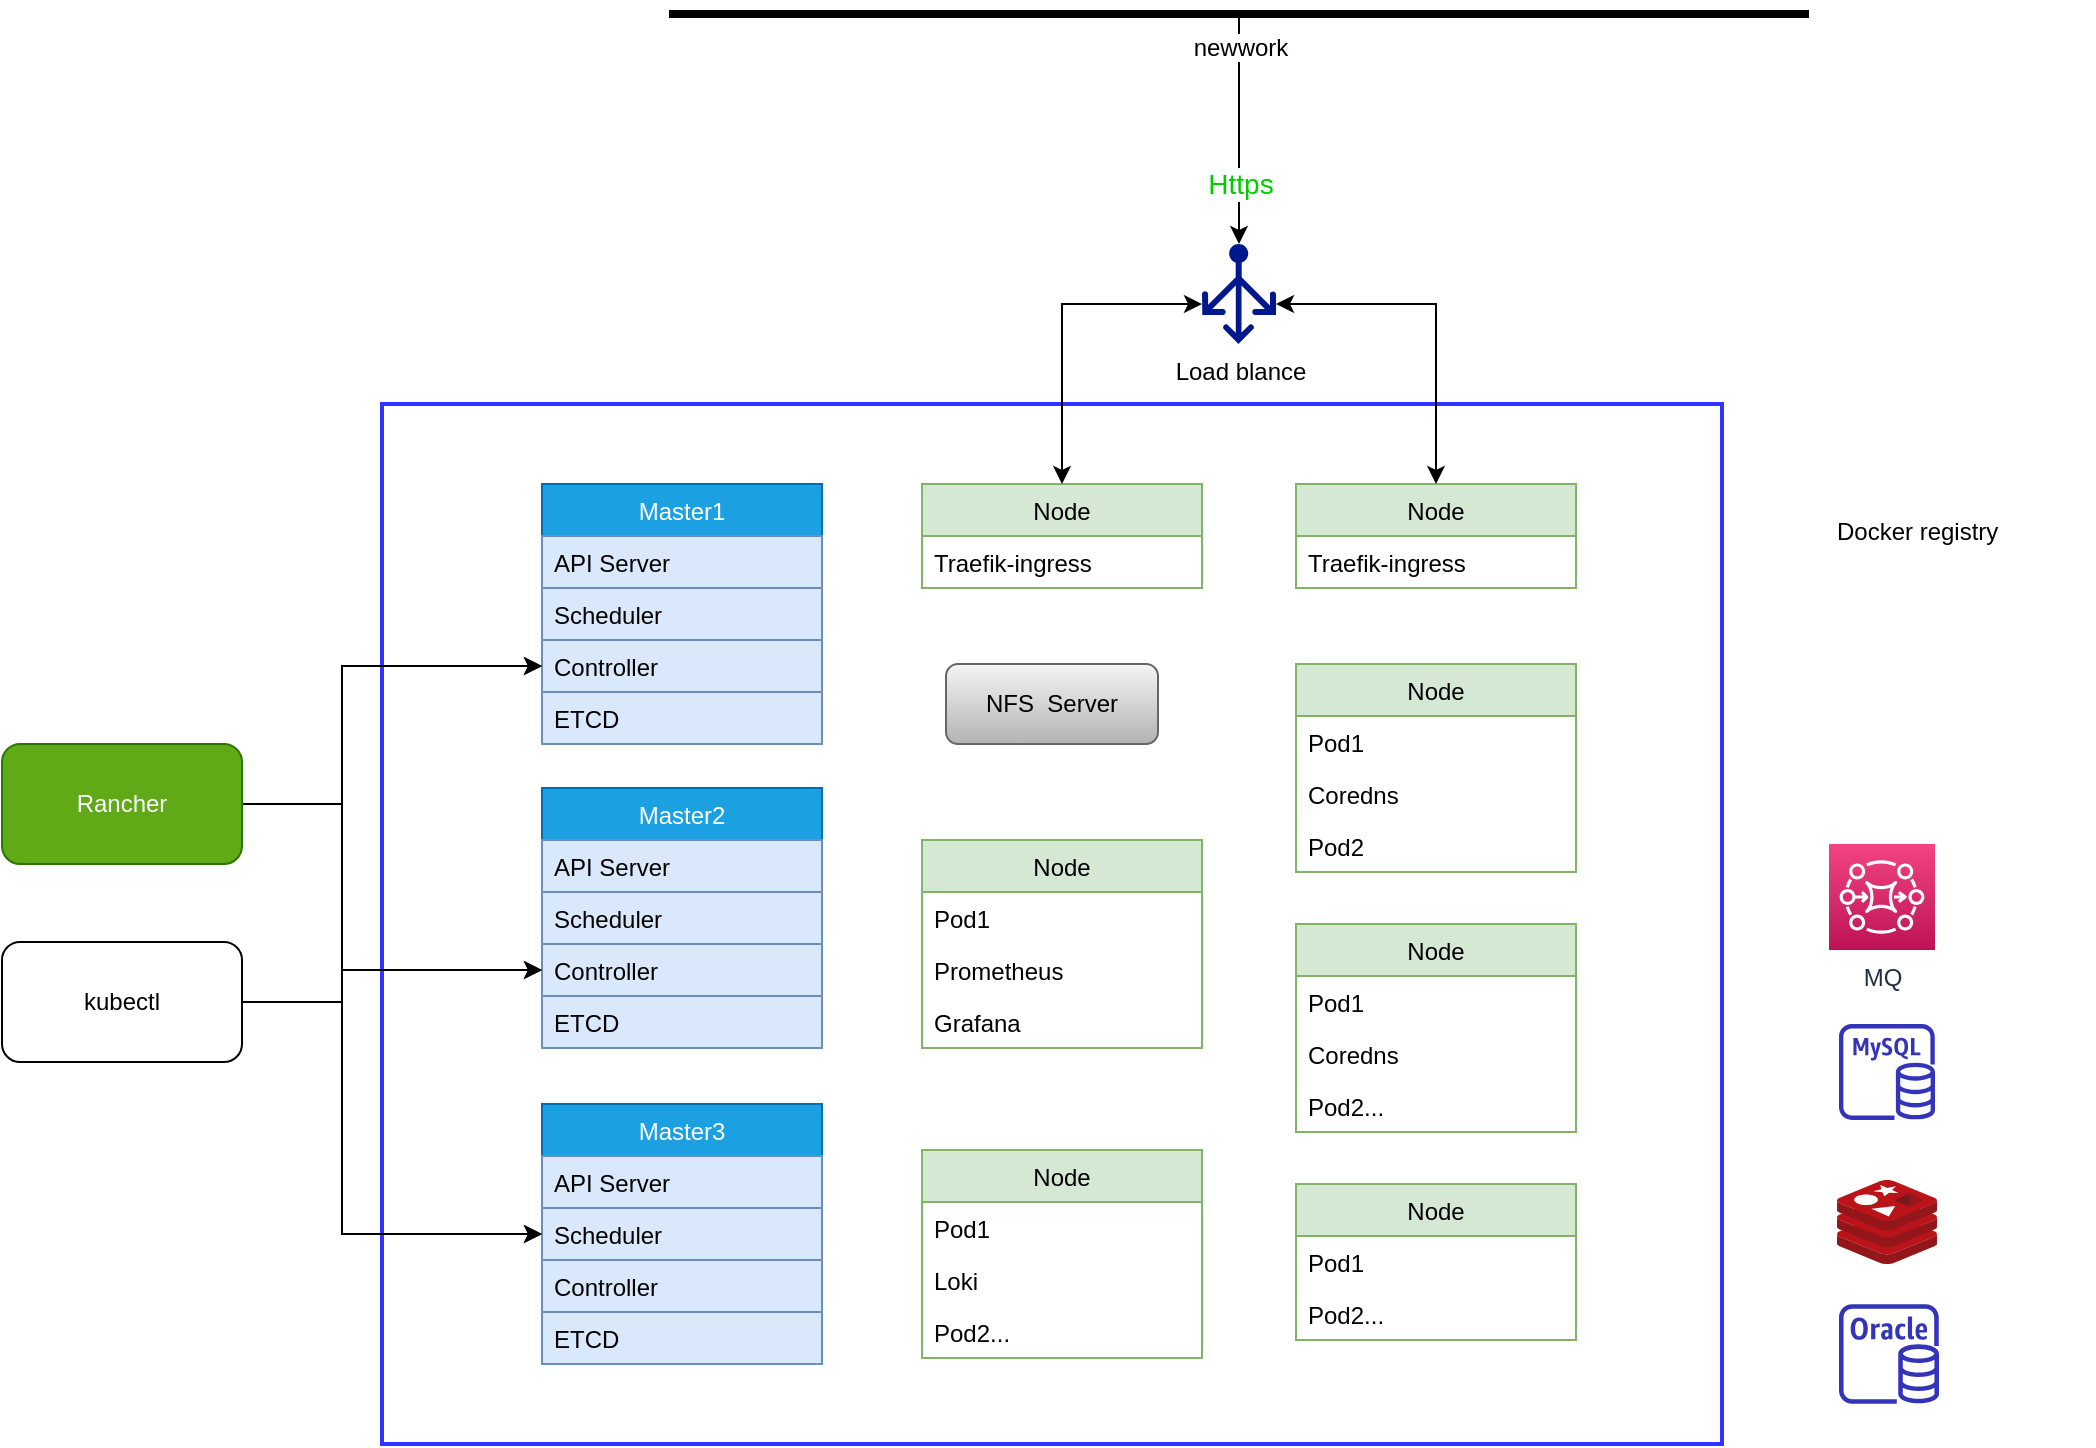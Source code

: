<mxfile version="14.7.4" type="github"><diagram id="_wbJIc1c088jrpUFfp03" name="Page-1"><mxGraphModel dx="1426" dy="853" grid="1" gridSize="10" guides="1" tooltips="1" connect="1" arrows="1" fold="1" page="1" pageScale="1" pageWidth="827" pageHeight="1169" math="0" shadow="0"><root><mxCell id="0"/><mxCell id="1" parent="0"/><mxCell id="wFGHiCNTVyRwfUwmVPfo-52" value="" style="rounded=0;whiteSpace=wrap;html=1;rotation=0;strokeWidth=2;strokeColor=#3333FF;" vertex="1" parent="1"><mxGeometry x="370" y="610" width="670" height="520" as="geometry"/></mxCell><mxCell id="wFGHiCNTVyRwfUwmVPfo-1" value="Master1" style="swimlane;fontStyle=0;childLayout=stackLayout;horizontal=1;startSize=26;fillColor=#1ba1e2;horizontalStack=0;resizeParent=1;resizeParentMax=0;resizeLast=0;collapsible=1;marginBottom=0;strokeColor=#006EAF;fontColor=#ffffff;" vertex="1" parent="1"><mxGeometry x="450" y="650" width="140" height="130" as="geometry"/></mxCell><mxCell id="wFGHiCNTVyRwfUwmVPfo-2" value="API Server" style="text;strokeColor=#6c8ebf;fillColor=#dae8fc;align=left;verticalAlign=top;spacingLeft=4;spacingRight=4;overflow=hidden;rotatable=0;points=[[0,0.5],[1,0.5]];portConstraint=eastwest;" vertex="1" parent="wFGHiCNTVyRwfUwmVPfo-1"><mxGeometry y="26" width="140" height="26" as="geometry"/></mxCell><mxCell id="wFGHiCNTVyRwfUwmVPfo-4" value="Scheduler" style="text;strokeColor=#6c8ebf;fillColor=#dae8fc;align=left;verticalAlign=top;spacingLeft=4;spacingRight=4;overflow=hidden;rotatable=0;points=[[0,0.5],[1,0.5]];portConstraint=eastwest;" vertex="1" parent="wFGHiCNTVyRwfUwmVPfo-1"><mxGeometry y="52" width="140" height="26" as="geometry"/></mxCell><mxCell id="wFGHiCNTVyRwfUwmVPfo-6" value="Controller" style="text;strokeColor=#6c8ebf;fillColor=#dae8fc;align=left;verticalAlign=top;spacingLeft=4;spacingRight=4;overflow=hidden;rotatable=0;points=[[0,0.5],[1,0.5]];portConstraint=eastwest;" vertex="1" parent="wFGHiCNTVyRwfUwmVPfo-1"><mxGeometry y="78" width="140" height="26" as="geometry"/></mxCell><mxCell id="wFGHiCNTVyRwfUwmVPfo-7" value="ETCD" style="text;strokeColor=#6c8ebf;fillColor=#dae8fc;align=left;verticalAlign=top;spacingLeft=4;spacingRight=4;overflow=hidden;rotatable=0;points=[[0,0.5],[1,0.5]];portConstraint=eastwest;" vertex="1" parent="wFGHiCNTVyRwfUwmVPfo-1"><mxGeometry y="104" width="140" height="26" as="geometry"/></mxCell><mxCell id="wFGHiCNTVyRwfUwmVPfo-8" value="Master2" style="swimlane;fontStyle=0;childLayout=stackLayout;horizontal=1;startSize=26;fillColor=#1ba1e2;horizontalStack=0;resizeParent=1;resizeParentMax=0;resizeLast=0;collapsible=1;marginBottom=0;strokeColor=#006EAF;fontColor=#ffffff;" vertex="1" parent="1"><mxGeometry x="450" y="802" width="140" height="130" as="geometry"/></mxCell><mxCell id="wFGHiCNTVyRwfUwmVPfo-9" value="API Server" style="text;strokeColor=#6c8ebf;fillColor=#dae8fc;align=left;verticalAlign=top;spacingLeft=4;spacingRight=4;overflow=hidden;rotatable=0;points=[[0,0.5],[1,0.5]];portConstraint=eastwest;" vertex="1" parent="wFGHiCNTVyRwfUwmVPfo-8"><mxGeometry y="26" width="140" height="26" as="geometry"/></mxCell><mxCell id="wFGHiCNTVyRwfUwmVPfo-10" value="Scheduler" style="text;strokeColor=#6c8ebf;fillColor=#dae8fc;align=left;verticalAlign=top;spacingLeft=4;spacingRight=4;overflow=hidden;rotatable=0;points=[[0,0.5],[1,0.5]];portConstraint=eastwest;" vertex="1" parent="wFGHiCNTVyRwfUwmVPfo-8"><mxGeometry y="52" width="140" height="26" as="geometry"/></mxCell><mxCell id="wFGHiCNTVyRwfUwmVPfo-11" value="Controller" style="text;strokeColor=#6c8ebf;fillColor=#dae8fc;align=left;verticalAlign=top;spacingLeft=4;spacingRight=4;overflow=hidden;rotatable=0;points=[[0,0.5],[1,0.5]];portConstraint=eastwest;" vertex="1" parent="wFGHiCNTVyRwfUwmVPfo-8"><mxGeometry y="78" width="140" height="26" as="geometry"/></mxCell><mxCell id="wFGHiCNTVyRwfUwmVPfo-12" value="ETCD" style="text;strokeColor=#6c8ebf;fillColor=#dae8fc;align=left;verticalAlign=top;spacingLeft=4;spacingRight=4;overflow=hidden;rotatable=0;points=[[0,0.5],[1,0.5]];portConstraint=eastwest;" vertex="1" parent="wFGHiCNTVyRwfUwmVPfo-8"><mxGeometry y="104" width="140" height="26" as="geometry"/></mxCell><mxCell id="wFGHiCNTVyRwfUwmVPfo-13" value="Master3" style="swimlane;fontStyle=0;childLayout=stackLayout;horizontal=1;startSize=26;fillColor=#1ba1e2;horizontalStack=0;resizeParent=1;resizeParentMax=0;resizeLast=0;collapsible=1;marginBottom=0;strokeColor=#006EAF;fontColor=#ffffff;" vertex="1" parent="1"><mxGeometry x="450" y="960" width="140" height="130" as="geometry"/></mxCell><mxCell id="wFGHiCNTVyRwfUwmVPfo-14" value="API Server" style="text;strokeColor=#6c8ebf;fillColor=#dae8fc;align=left;verticalAlign=top;spacingLeft=4;spacingRight=4;overflow=hidden;rotatable=0;points=[[0,0.5],[1,0.5]];portConstraint=eastwest;" vertex="1" parent="wFGHiCNTVyRwfUwmVPfo-13"><mxGeometry y="26" width="140" height="26" as="geometry"/></mxCell><mxCell id="wFGHiCNTVyRwfUwmVPfo-15" value="Scheduler" style="text;strokeColor=#6c8ebf;fillColor=#dae8fc;align=left;verticalAlign=top;spacingLeft=4;spacingRight=4;overflow=hidden;rotatable=0;points=[[0,0.5],[1,0.5]];portConstraint=eastwest;" vertex="1" parent="wFGHiCNTVyRwfUwmVPfo-13"><mxGeometry y="52" width="140" height="26" as="geometry"/></mxCell><mxCell id="wFGHiCNTVyRwfUwmVPfo-16" value="Controller" style="text;strokeColor=#6c8ebf;fillColor=#dae8fc;align=left;verticalAlign=top;spacingLeft=4;spacingRight=4;overflow=hidden;rotatable=0;points=[[0,0.5],[1,0.5]];portConstraint=eastwest;" vertex="1" parent="wFGHiCNTVyRwfUwmVPfo-13"><mxGeometry y="78" width="140" height="26" as="geometry"/></mxCell><mxCell id="wFGHiCNTVyRwfUwmVPfo-17" value="ETCD" style="text;strokeColor=#6c8ebf;fillColor=#dae8fc;align=left;verticalAlign=top;spacingLeft=4;spacingRight=4;overflow=hidden;rotatable=0;points=[[0,0.5],[1,0.5]];portConstraint=eastwest;" vertex="1" parent="wFGHiCNTVyRwfUwmVPfo-13"><mxGeometry y="104" width="140" height="26" as="geometry"/></mxCell><mxCell id="wFGHiCNTVyRwfUwmVPfo-19" value="Node" style="swimlane;fontStyle=0;childLayout=stackLayout;horizontal=1;startSize=26;horizontalStack=0;resizeParent=1;resizeParentMax=0;resizeLast=0;collapsible=1;marginBottom=0;fillColor=#d5e8d4;strokeColor=#82b366;" vertex="1" parent="1"><mxGeometry x="640" y="650" width="140" height="52" as="geometry"/></mxCell><mxCell id="wFGHiCNTVyRwfUwmVPfo-20" value="Traefik-ingress" style="text;strokeColor=none;fillColor=none;align=left;verticalAlign=top;spacingLeft=4;spacingRight=4;overflow=hidden;rotatable=0;points=[[0,0.5],[1,0.5]];portConstraint=eastwest;" vertex="1" parent="wFGHiCNTVyRwfUwmVPfo-19"><mxGeometry y="26" width="140" height="26" as="geometry"/></mxCell><mxCell id="wFGHiCNTVyRwfUwmVPfo-27" value="Node" style="swimlane;fontStyle=0;childLayout=stackLayout;horizontal=1;startSize=26;horizontalStack=0;resizeParent=1;resizeParentMax=0;resizeLast=0;collapsible=1;marginBottom=0;fillColor=#d5e8d4;strokeColor=#82b366;" vertex="1" parent="1"><mxGeometry x="827" y="650" width="140" height="52" as="geometry"/></mxCell><mxCell id="wFGHiCNTVyRwfUwmVPfo-28" value="Traefik-ingress" style="text;strokeColor=none;fillColor=none;align=left;verticalAlign=top;spacingLeft=4;spacingRight=4;overflow=hidden;rotatable=0;points=[[0,0.5],[1,0.5]];portConstraint=eastwest;" vertex="1" parent="wFGHiCNTVyRwfUwmVPfo-27"><mxGeometry y="26" width="140" height="26" as="geometry"/></mxCell><mxCell id="wFGHiCNTVyRwfUwmVPfo-29" value="Node" style="swimlane;fontStyle=0;childLayout=stackLayout;horizontal=1;startSize=26;horizontalStack=0;resizeParent=1;resizeParentMax=0;resizeLast=0;collapsible=1;marginBottom=0;fillColor=#d5e8d4;strokeColor=#82b366;" vertex="1" parent="1"><mxGeometry x="827" y="740" width="140" height="104" as="geometry"/></mxCell><mxCell id="wFGHiCNTVyRwfUwmVPfo-30" value="Pod1" style="text;strokeColor=none;fillColor=none;align=left;verticalAlign=top;spacingLeft=4;spacingRight=4;overflow=hidden;rotatable=0;points=[[0,0.5],[1,0.5]];portConstraint=eastwest;" vertex="1" parent="wFGHiCNTVyRwfUwmVPfo-29"><mxGeometry y="26" width="140" height="26" as="geometry"/></mxCell><mxCell id="wFGHiCNTVyRwfUwmVPfo-33" value="Coredns" style="text;strokeColor=none;fillColor=none;align=left;verticalAlign=top;spacingLeft=4;spacingRight=4;overflow=hidden;rotatable=0;points=[[0,0.5],[1,0.5]];portConstraint=eastwest;" vertex="1" parent="wFGHiCNTVyRwfUwmVPfo-29"><mxGeometry y="52" width="140" height="26" as="geometry"/></mxCell><mxCell id="wFGHiCNTVyRwfUwmVPfo-64" value="Pod2" style="text;strokeColor=none;fillColor=none;align=left;verticalAlign=top;spacingLeft=4;spacingRight=4;overflow=hidden;rotatable=0;points=[[0,0.5],[1,0.5]];portConstraint=eastwest;" vertex="1" parent="wFGHiCNTVyRwfUwmVPfo-29"><mxGeometry y="78" width="140" height="26" as="geometry"/></mxCell><mxCell id="wFGHiCNTVyRwfUwmVPfo-34" value="Node" style="swimlane;fontStyle=0;childLayout=stackLayout;horizontal=1;startSize=26;horizontalStack=0;resizeParent=1;resizeParentMax=0;resizeLast=0;collapsible=1;marginBottom=0;fillColor=#d5e8d4;strokeColor=#82b366;" vertex="1" parent="1"><mxGeometry x="827" y="870" width="140" height="104" as="geometry"/></mxCell><mxCell id="wFGHiCNTVyRwfUwmVPfo-35" value="Pod1" style="text;strokeColor=none;fillColor=none;align=left;verticalAlign=top;spacingLeft=4;spacingRight=4;overflow=hidden;rotatable=0;points=[[0,0.5],[1,0.5]];portConstraint=eastwest;" vertex="1" parent="wFGHiCNTVyRwfUwmVPfo-34"><mxGeometry y="26" width="140" height="26" as="geometry"/></mxCell><mxCell id="wFGHiCNTVyRwfUwmVPfo-36" value="Coredns" style="text;strokeColor=none;fillColor=none;align=left;verticalAlign=top;spacingLeft=4;spacingRight=4;overflow=hidden;rotatable=0;points=[[0,0.5],[1,0.5]];portConstraint=eastwest;" vertex="1" parent="wFGHiCNTVyRwfUwmVPfo-34"><mxGeometry y="52" width="140" height="26" as="geometry"/></mxCell><mxCell id="wFGHiCNTVyRwfUwmVPfo-68" value="Pod2..." style="text;strokeColor=none;fillColor=none;align=left;verticalAlign=top;spacingLeft=4;spacingRight=4;overflow=hidden;rotatable=0;points=[[0,0.5],[1,0.5]];portConstraint=eastwest;" vertex="1" parent="wFGHiCNTVyRwfUwmVPfo-34"><mxGeometry y="78" width="140" height="26" as="geometry"/></mxCell><mxCell id="wFGHiCNTVyRwfUwmVPfo-37" value="Node" style="swimlane;fontStyle=0;childLayout=stackLayout;horizontal=1;startSize=26;horizontalStack=0;resizeParent=1;resizeParentMax=0;resizeLast=0;collapsible=1;marginBottom=0;fillColor=#d5e8d4;strokeColor=#82b366;" vertex="1" parent="1"><mxGeometry x="827" y="1000" width="140" height="78" as="geometry"/></mxCell><mxCell id="wFGHiCNTVyRwfUwmVPfo-38" value="Pod1" style="text;strokeColor=none;fillColor=none;align=left;verticalAlign=top;spacingLeft=4;spacingRight=4;overflow=hidden;rotatable=0;points=[[0,0.5],[1,0.5]];portConstraint=eastwest;" vertex="1" parent="wFGHiCNTVyRwfUwmVPfo-37"><mxGeometry y="26" width="140" height="26" as="geometry"/></mxCell><mxCell id="wFGHiCNTVyRwfUwmVPfo-39" value="Pod2..." style="text;strokeColor=none;fillColor=none;align=left;verticalAlign=top;spacingLeft=4;spacingRight=4;overflow=hidden;rotatable=0;points=[[0,0.5],[1,0.5]];portConstraint=eastwest;" vertex="1" parent="wFGHiCNTVyRwfUwmVPfo-37"><mxGeometry y="52" width="140" height="26" as="geometry"/></mxCell><mxCell id="wFGHiCNTVyRwfUwmVPfo-41" value="NFS &amp;nbsp;Server" style="rounded=1;whiteSpace=wrap;html=1;gradientColor=#b3b3b3;fillColor=#f5f5f5;strokeColor=#666666;" vertex="1" parent="1"><mxGeometry x="652" y="740" width="106" height="40" as="geometry"/></mxCell><mxCell id="wFGHiCNTVyRwfUwmVPfo-44" style="edgeStyle=orthogonalEdgeStyle;rounded=0;orthogonalLoop=1;jettySize=auto;html=1;" edge="1" parent="1" source="wFGHiCNTVyRwfUwmVPfo-42" target="wFGHiCNTVyRwfUwmVPfo-6"><mxGeometry relative="1" as="geometry"><Array as="points"><mxPoint x="350" y="810"/><mxPoint x="350" y="741"/></Array></mxGeometry></mxCell><mxCell id="wFGHiCNTVyRwfUwmVPfo-45" style="edgeStyle=orthogonalEdgeStyle;rounded=0;orthogonalLoop=1;jettySize=auto;html=1;entryX=0;entryY=0.5;entryDx=0;entryDy=0;" edge="1" parent="1" source="wFGHiCNTVyRwfUwmVPfo-42" target="wFGHiCNTVyRwfUwmVPfo-11"><mxGeometry relative="1" as="geometry"><Array as="points"><mxPoint x="350" y="810"/><mxPoint x="350" y="893"/></Array></mxGeometry></mxCell><mxCell id="wFGHiCNTVyRwfUwmVPfo-50" style="edgeStyle=orthogonalEdgeStyle;rounded=0;orthogonalLoop=1;jettySize=auto;html=1;entryX=0;entryY=0.5;entryDx=0;entryDy=0;" edge="1" parent="1" source="wFGHiCNTVyRwfUwmVPfo-42" target="wFGHiCNTVyRwfUwmVPfo-15"><mxGeometry relative="1" as="geometry"><Array as="points"><mxPoint x="350" y="810"/><mxPoint x="350" y="1025"/></Array></mxGeometry></mxCell><mxCell id="wFGHiCNTVyRwfUwmVPfo-42" value="Rancher" style="rounded=1;whiteSpace=wrap;html=1;fillColor=#60a917;strokeColor=#2D7600;fontColor=#ffffff;" vertex="1" parent="1"><mxGeometry x="180" y="780" width="120" height="60" as="geometry"/></mxCell><mxCell id="wFGHiCNTVyRwfUwmVPfo-47" style="edgeStyle=orthogonalEdgeStyle;rounded=0;orthogonalLoop=1;jettySize=auto;html=1;" edge="1" parent="1" source="wFGHiCNTVyRwfUwmVPfo-43" target="wFGHiCNTVyRwfUwmVPfo-6"><mxGeometry relative="1" as="geometry"><Array as="points"><mxPoint x="350" y="909"/><mxPoint x="350" y="741"/></Array></mxGeometry></mxCell><mxCell id="wFGHiCNTVyRwfUwmVPfo-48" style="edgeStyle=orthogonalEdgeStyle;rounded=0;orthogonalLoop=1;jettySize=auto;html=1;entryX=0;entryY=0.5;entryDx=0;entryDy=0;" edge="1" parent="1" source="wFGHiCNTVyRwfUwmVPfo-43" target="wFGHiCNTVyRwfUwmVPfo-11"><mxGeometry relative="1" as="geometry"><Array as="points"><mxPoint x="350" y="909"/><mxPoint x="350" y="893"/></Array></mxGeometry></mxCell><mxCell id="wFGHiCNTVyRwfUwmVPfo-49" style="edgeStyle=orthogonalEdgeStyle;rounded=0;orthogonalLoop=1;jettySize=auto;html=1;entryX=0;entryY=0.5;entryDx=0;entryDy=0;" edge="1" parent="1" source="wFGHiCNTVyRwfUwmVPfo-43" target="wFGHiCNTVyRwfUwmVPfo-15"><mxGeometry relative="1" as="geometry"><Array as="points"><mxPoint x="350" y="909"/><mxPoint x="350" y="1025"/></Array></mxGeometry></mxCell><mxCell id="wFGHiCNTVyRwfUwmVPfo-43" value="kubectl" style="rounded=1;whiteSpace=wrap;html=1;" vertex="1" parent="1"><mxGeometry x="180" y="879" width="120" height="60" as="geometry"/></mxCell><mxCell id="wFGHiCNTVyRwfUwmVPfo-57" style="edgeStyle=orthogonalEdgeStyle;rounded=0;orthogonalLoop=1;jettySize=auto;html=1;startArrow=classic;startFill=1;" edge="1" parent="1" source="wFGHiCNTVyRwfUwmVPfo-54" target="wFGHiCNTVyRwfUwmVPfo-19"><mxGeometry relative="1" as="geometry"><Array as="points"><mxPoint x="710" y="560"/></Array></mxGeometry></mxCell><mxCell id="wFGHiCNTVyRwfUwmVPfo-58" style="edgeStyle=orthogonalEdgeStyle;rounded=0;orthogonalLoop=1;jettySize=auto;html=1;startArrow=classic;startFill=1;" edge="1" parent="1" source="wFGHiCNTVyRwfUwmVPfo-54" target="wFGHiCNTVyRwfUwmVPfo-27"><mxGeometry relative="1" as="geometry"><Array as="points"><mxPoint x="897" y="560"/></Array></mxGeometry></mxCell><mxCell id="wFGHiCNTVyRwfUwmVPfo-54" value="Load blance" style="aspect=fixed;pointerEvents=1;shadow=0;dashed=0;html=1;strokeColor=none;labelPosition=center;verticalLabelPosition=bottom;verticalAlign=top;align=center;fillColor=#00188D;shape=mxgraph.azure.load_balancer_generic" vertex="1" parent="1"><mxGeometry x="780" y="530" width="37" height="50" as="geometry"/></mxCell><mxCell id="wFGHiCNTVyRwfUwmVPfo-56" style="edgeStyle=orthogonalEdgeStyle;rounded=0;orthogonalLoop=1;jettySize=auto;html=1;entryX=0.5;entryY=0;entryDx=0;entryDy=0;entryPerimeter=0;" edge="1" parent="1" source="wFGHiCNTVyRwfUwmVPfo-59" target="wFGHiCNTVyRwfUwmVPfo-54"><mxGeometry relative="1" as="geometry"><mxPoint x="808.5" y="371" as="sourcePoint"/><Array as="points"/></mxGeometry></mxCell><mxCell id="wFGHiCNTVyRwfUwmVPfo-78" value="Https&lt;br style=&quot;font-size: 14px;&quot;&gt;" style="edgeLabel;html=1;align=center;verticalAlign=middle;resizable=0;points=[];fontSize=14;fontColor=#00CC00;" vertex="1" connectable="0" parent="wFGHiCNTVyRwfUwmVPfo-56"><mxGeometry x="-0.143" y="1" relative="1" as="geometry"><mxPoint x="-1" y="35" as="offset"/></mxGeometry></mxCell><mxCell id="wFGHiCNTVyRwfUwmVPfo-59" value="newwork" style="line;strokeWidth=4;html=1;perimeter=backbonePerimeter;points=[];outlineConnect=0;fontColor=#000000;" vertex="1" parent="1"><mxGeometry x="513.5" y="410" width="570" height="10" as="geometry"/></mxCell><mxCell id="wFGHiCNTVyRwfUwmVPfo-60" value="" style="outlineConnect=0;fontColor=#232F3E;gradientColor=none;fillColor=#3334B9;strokeColor=none;dashed=0;verticalLabelPosition=bottom;verticalAlign=top;align=center;html=1;fontSize=12;fontStyle=0;aspect=fixed;pointerEvents=1;shape=mxgraph.aws4.rds_mysql_instance;" vertex="1" parent="1"><mxGeometry x="1098.5" y="920" width="48" height="48" as="geometry"/></mxCell><mxCell id="wFGHiCNTVyRwfUwmVPfo-61" value="" style="aspect=fixed;html=1;points=[];align=center;image;fontSize=12;image=img/lib/mscae/Cache_Redis_Product.svg;fontColor=#000000;" vertex="1" parent="1"><mxGeometry x="1097.5" y="998" width="50" height="42" as="geometry"/></mxCell><mxCell id="wFGHiCNTVyRwfUwmVPfo-62" value="" style="outlineConnect=0;fontColor=#232F3E;gradientColor=none;fillColor=#3334B9;strokeColor=none;dashed=0;verticalLabelPosition=bottom;verticalAlign=top;align=center;html=1;fontSize=12;fontStyle=0;aspect=fixed;pointerEvents=1;shape=mxgraph.aws4.rds_oracle_instance;" vertex="1" parent="1"><mxGeometry x="1098.5" y="1060" width="50" height="50" as="geometry"/></mxCell><mxCell id="wFGHiCNTVyRwfUwmVPfo-63" value="MQ" style="points=[[0,0,0],[0.25,0,0],[0.5,0,0],[0.75,0,0],[1,0,0],[0,1,0],[0.25,1,0],[0.5,1,0],[0.75,1,0],[1,1,0],[0,0.25,0],[0,0.5,0],[0,0.75,0],[1,0.25,0],[1,0.5,0],[1,0.75,0]];outlineConnect=0;fontColor=#232F3E;gradientColor=#F34482;gradientDirection=north;fillColor=#BC1356;strokeColor=#ffffff;dashed=0;verticalLabelPosition=bottom;verticalAlign=top;align=center;html=1;fontSize=12;fontStyle=0;aspect=fixed;shape=mxgraph.aws4.resourceIcon;resIcon=mxgraph.aws4.mq;" vertex="1" parent="1"><mxGeometry x="1093.5" y="830" width="53" height="53" as="geometry"/></mxCell><mxCell id="wFGHiCNTVyRwfUwmVPfo-69" value="Node" style="swimlane;fontStyle=0;childLayout=stackLayout;horizontal=1;startSize=26;horizontalStack=0;resizeParent=1;resizeParentMax=0;resizeLast=0;collapsible=1;marginBottom=0;fillColor=#d5e8d4;strokeColor=#82b366;" vertex="1" parent="1"><mxGeometry x="640" y="828" width="140" height="104" as="geometry"/></mxCell><mxCell id="wFGHiCNTVyRwfUwmVPfo-70" value="Pod1" style="text;strokeColor=none;fillColor=none;align=left;verticalAlign=top;spacingLeft=4;spacingRight=4;overflow=hidden;rotatable=0;points=[[0,0.5],[1,0.5]];portConstraint=eastwest;" vertex="1" parent="wFGHiCNTVyRwfUwmVPfo-69"><mxGeometry y="26" width="140" height="26" as="geometry"/></mxCell><mxCell id="wFGHiCNTVyRwfUwmVPfo-71" value="Prometheus" style="text;strokeColor=none;fillColor=none;align=left;verticalAlign=top;spacingLeft=4;spacingRight=4;overflow=hidden;rotatable=0;points=[[0,0.5],[1,0.5]];portConstraint=eastwest;" vertex="1" parent="wFGHiCNTVyRwfUwmVPfo-69"><mxGeometry y="52" width="140" height="26" as="geometry"/></mxCell><mxCell id="wFGHiCNTVyRwfUwmVPfo-72" value="Grafana" style="text;strokeColor=none;fillColor=none;align=left;verticalAlign=top;spacingLeft=4;spacingRight=4;overflow=hidden;rotatable=0;points=[[0,0.5],[1,0.5]];portConstraint=eastwest;" vertex="1" parent="wFGHiCNTVyRwfUwmVPfo-69"><mxGeometry y="78" width="140" height="26" as="geometry"/></mxCell><mxCell id="wFGHiCNTVyRwfUwmVPfo-73" value="Node" style="swimlane;fontStyle=0;childLayout=stackLayout;horizontal=1;startSize=26;horizontalStack=0;resizeParent=1;resizeParentMax=0;resizeLast=0;collapsible=1;marginBottom=0;fillColor=#d5e8d4;strokeColor=#82b366;" vertex="1" parent="1"><mxGeometry x="640" y="983" width="140" height="104" as="geometry"/></mxCell><mxCell id="wFGHiCNTVyRwfUwmVPfo-74" value="Pod1" style="text;strokeColor=none;fillColor=none;align=left;verticalAlign=top;spacingLeft=4;spacingRight=4;overflow=hidden;rotatable=0;points=[[0,0.5],[1,0.5]];portConstraint=eastwest;" vertex="1" parent="wFGHiCNTVyRwfUwmVPfo-73"><mxGeometry y="26" width="140" height="26" as="geometry"/></mxCell><mxCell id="wFGHiCNTVyRwfUwmVPfo-75" value="Loki" style="text;strokeColor=none;fillColor=none;align=left;verticalAlign=top;spacingLeft=4;spacingRight=4;overflow=hidden;rotatable=0;points=[[0,0.5],[1,0.5]];portConstraint=eastwest;" vertex="1" parent="wFGHiCNTVyRwfUwmVPfo-73"><mxGeometry y="52" width="140" height="26" as="geometry"/></mxCell><mxCell id="wFGHiCNTVyRwfUwmVPfo-76" value="Pod2..." style="text;strokeColor=none;fillColor=none;align=left;verticalAlign=top;spacingLeft=4;spacingRight=4;overflow=hidden;rotatable=0;points=[[0,0.5],[1,0.5]];portConstraint=eastwest;" vertex="1" parent="wFGHiCNTVyRwfUwmVPfo-73"><mxGeometry y="78" width="140" height="26" as="geometry"/></mxCell><mxCell id="wFGHiCNTVyRwfUwmVPfo-80" value="Docker registry" style="shape=image;verticalLabelPosition=bottom;labelBackgroundColor=#ffffff;verticalAlign=top;aspect=fixed;imageAspect=0;image=https://goharbor.io/img/logos/harbor-horizontal-color.png;" vertex="1" parent="1"><mxGeometry x="1050" y="610" width="175.68" height="50" as="geometry"/></mxCell></root></mxGraphModel></diagram></mxfile>